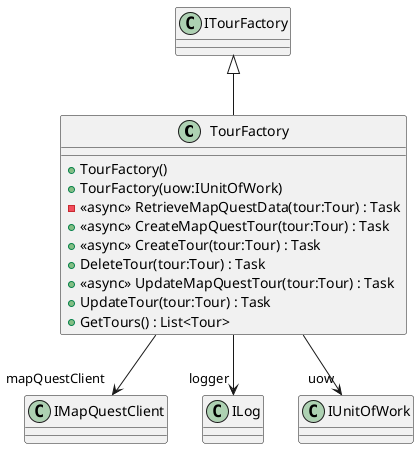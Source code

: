 @startuml
class TourFactory {
    + TourFactory()
    + TourFactory(uow:IUnitOfWork)
    - <<async>> RetrieveMapQuestData(tour:Tour) : Task
    + <<async>> CreateMapQuestTour(tour:Tour) : Task
    + <<async>> CreateTour(tour:Tour) : Task
    + DeleteTour(tour:Tour) : Task
    + <<async>> UpdateMapQuestTour(tour:Tour) : Task
    + UpdateTour(tour:Tour) : Task
    + GetTours() : List<Tour>
}
ITourFactory <|-- TourFactory
TourFactory --> "mapQuestClient" IMapQuestClient
TourFactory --> "logger" ILog
TourFactory --> "uow" IUnitOfWork
@enduml
